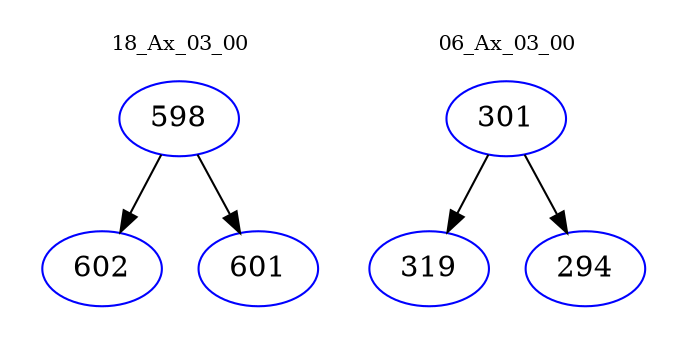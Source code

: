 digraph{
subgraph cluster_0 {
color = white
label = "18_Ax_03_00";
fontsize=10;
T0_598 [label="598", color="blue"]
T0_598 -> T0_602 [color="black"]
T0_602 [label="602", color="blue"]
T0_598 -> T0_601 [color="black"]
T0_601 [label="601", color="blue"]
}
subgraph cluster_1 {
color = white
label = "06_Ax_03_00";
fontsize=10;
T1_301 [label="301", color="blue"]
T1_301 -> T1_319 [color="black"]
T1_319 [label="319", color="blue"]
T1_301 -> T1_294 [color="black"]
T1_294 [label="294", color="blue"]
}
}
